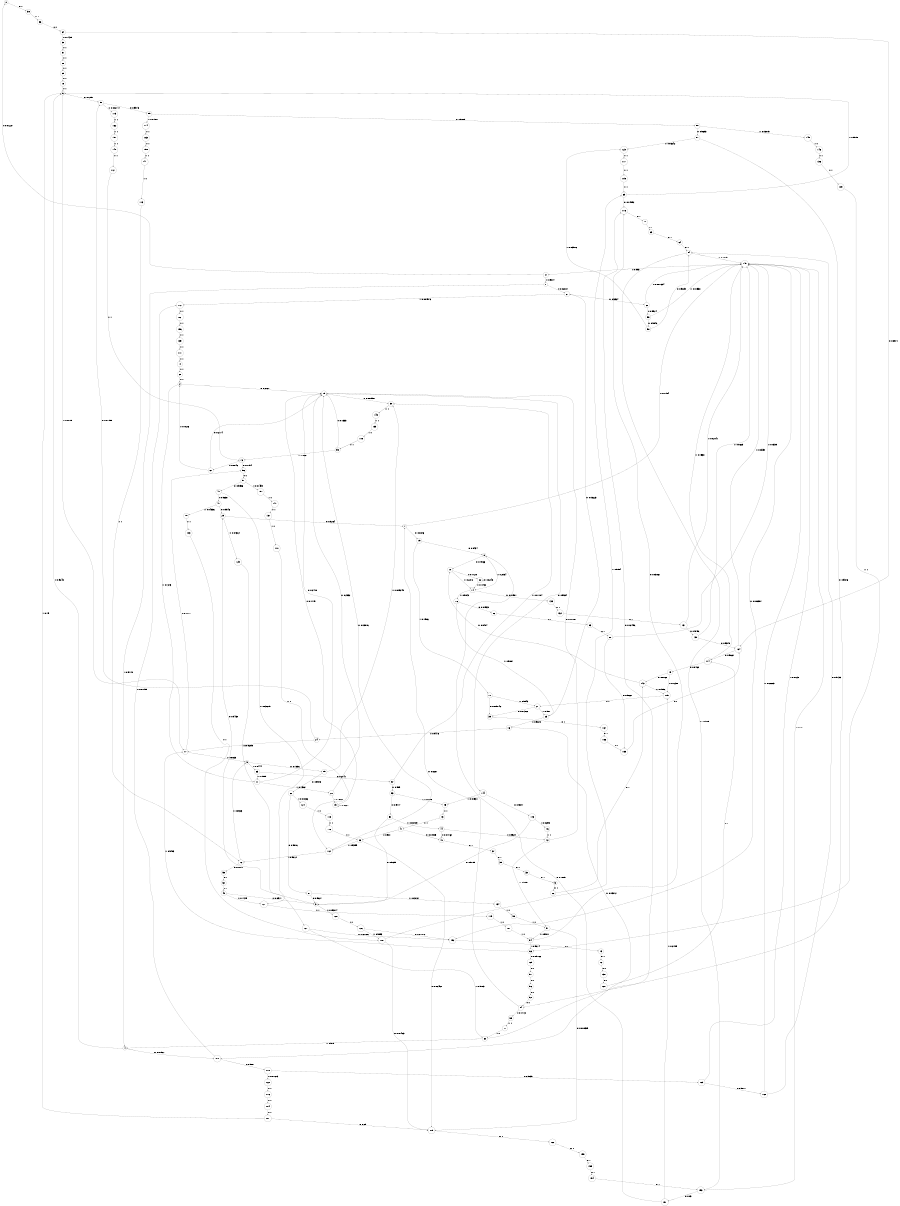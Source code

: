 digraph "ch2_random_source_L14" {
size = "6,8.5";
ratio = "fill";
node [shape = circle];
node [fontsize = 24];
edge [fontsize = 24];
0 -> 38 [label = "0: 1        "];
1 -> 61 [label = "0: 0.02807  "];
1 -> 4 [label = "1: 0.9719   "];
2 -> 79 [label = "0: 0.2727   "];
2 -> 11 [label = "1: 0.7273   "];
3 -> 29 [label = "0: 0.9469   "];
3 -> 128 [label = "1: 0.05314  "];
4 -> 171 [label = "0: 0.07567  "];
4 -> 6 [label = "1: 0.9243   "];
5 -> 26 [label = "0: 1        "];
6 -> 90 [label = "0: 0.1291   "];
6 -> 17 [label = "1: 0.8709   "];
7 -> 19 [label = "0: 0.8846   "];
7 -> 148 [label = "1: 0.1154   "];
8 -> 10 [label = "0: 0.7966   "];
8 -> 14 [label = "1: 0.2034   "];
9 -> 85 [label = "0: 0.1556   "];
9 -> 63 [label = "1: 0.8444   "];
10 -> 22 [label = "0: 0.7728   "];
10 -> 14 [label = "1: 0.2272   "];
11 -> 79 [label = "0: 0.2418   "];
11 -> 20 [label = "1: 0.7582   "];
12 -> 138 [label = "0: 1        "];
13 -> 12 [label = "0: 1        "];
14 -> 133 [label = "0: 0.01581  "];
14 -> 76 [label = "1: 0.9842   "];
15 -> 79 [label = "0: 0.1779   "];
15 -> 15 [label = "1: 0.8221   "];
16 -> 171 [label = "0: 0.05272  "];
16 -> 24 [label = "1: 0.9473   "];
17 -> 56 [label = "0: 0.1177   "];
17 -> 9 [label = "1: 0.8823   "];
18 -> 6 [label = "1: 1        "];
19 -> 8 [label = "0: 0.8434   "];
19 -> 71 [label = "1: 0.1566   "];
20 -> 79 [label = "0: 0.2332   "];
20 -> 15 [label = "1: 0.7668   "];
21 -> 39 [label = "0: 0.01302  "];
21 -> 23 [label = "1: 0.987    "];
22 -> 22 [label = "0: 0.8248   "];
22 -> 14 [label = "1: 0.1752   "];
23 -> 61 [label = "0: 0.03223  "];
23 -> 16 [label = "1: 0.9678   "];
24 -> 90 [label = "0: 0.07155  "];
24 -> 17 [label = "1: 0.9285   "];
25 -> 18 [label = "1: 1        "];
26 -> 142 [label = "0: 1        "];
27 -> 0 [label = "0: 0.01227  "];
27 -> 1 [label = "1: 0.9877   "];
28 -> 25 [label = "1: 1        "];
29 -> 7 [label = "0: 0.9264   "];
29 -> 129 [label = "1: 0.07364  "];
30 -> 145 [label = "1: 1        "];
31 -> 28 [label = "1: 1        "];
32 -> 31 [label = "1: 1        "];
33 -> 5 [label = "0: 1        "];
34 -> 164 [label = "0: 0.8571   "];
34 -> 32 [label = "1: 0.1429   "];
35 -> 33 [label = "0: 1        "];
36 -> 34 [label = "0: 1        "];
37 -> 35 [label = "0: 1        "];
38 -> 36 [label = "0: 1        "];
39 -> 167 [label = "0: 1        "];
40 -> 37 [label = "0: 1        "];
41 -> 40 [label = "0: 0.01905  "];
41 -> 93 [label = "1: 0.981    "];
42 -> 79 [label = "0: 0.01087  "];
42 -> 91 [label = "1: 0.9891   "];
43 -> 41 [label = "1: 1        "];
44 -> 40 [label = "0: 0.04762  "];
44 -> 42 [label = "1: 0.9524   "];
45 -> 43 [label = "1: 1        "];
46 -> 42 [label = "1: 1        "];
47 -> 29 [label = "0: 0.9546   "];
47 -> 78 [label = "1: 0.04536  "];
48 -> 47 [label = "0: 0.9638   "];
48 -> 121 [label = "1: 0.03619  "];
49 -> 3 [label = "0: 0.8571   "];
49 -> 121 [label = "1: 0.1429   "];
50 -> 3 [label = "0: 0.9659   "];
50 -> 44 [label = "1: 0.03409  "];
51 -> 48 [label = "0: 0.9856   "];
51 -> 150 [label = "1: 0.01439  "];
52 -> 49 [label = "0: 1        "];
53 -> 50 [label = "0: 0.9777   "];
53 -> 45 [label = "1: 0.02226  "];
54 -> 153 [label = "0: 0.8985   "];
54 -> 148 [label = "1: 0.1015   "];
55 -> 52 [label = "0: 1        "];
56 -> 51 [label = "0: 1        "];
57 -> 53 [label = "0: 0.989    "];
57 -> 30 [label = "1: 0.01104  "];
58 -> 54 [label = "0: 0.9609   "];
58 -> 123 [label = "1: 0.03906  "];
59 -> 58 [label = "0: 0.9846   "];
59 -> 148 [label = "1: 0.01538  "];
60 -> 59 [label = "0: 0.9924   "];
60 -> 148 [label = "1: 0.007634  "];
61 -> 60 [label = "0: 0.9924   "];
61 -> 172 [label = "1: 0.007576  "];
62 -> 176 [label = "0: 0.02496  "];
62 -> 4 [label = "1: 0.975    "];
63 -> 57 [label = "0: 0.2041   "];
63 -> 11 [label = "1: 0.7959   "];
64 -> 54 [label = "0: 1        "];
65 -> 176 [label = "0: 0.04852  "];
65 -> 6 [label = "1: 0.9515   "];
66 -> 125 [label = "0: 0.05166  "];
66 -> 17 [label = "1: 0.9483   "];
67 -> 79 [label = "0: 0.2174   "];
67 -> 2 [label = "1: 0.7826   "];
68 -> 2 [label = "1: 1        "];
69 -> 64 [label = "0: 1        "];
70 -> 69 [label = "0: 1        "];
71 -> 39 [label = "0: 0.005742  "];
71 -> 21 [label = "1: 0.9943   "];
72 -> 55 [label = "0: 0.1077   "];
72 -> 9 [label = "1: 0.8923   "];
73 -> 56 [label = "0: 0.1154   "];
73 -> 67 [label = "1: 0.8846   "];
74 -> 68 [label = "1: 1        "];
75 -> 142 [label = "0: 0.8762   "];
75 -> 115 [label = "1: 0.1238   "];
76 -> 86 [label = "0: 0.01933  "];
76 -> 23 [label = "1: 0.9807   "];
77 -> 62 [label = "1: 1        "];
78 -> 103 [label = "1: 1        "];
79 -> 144 [label = "0: 0.9924   "];
79 -> 30 [label = "1: 0.007597  "];
80 -> 165 [label = "0: 0.9661   "];
80 -> 148 [label = "1: 0.0339   "];
81 -> 3 [label = "0: 0.9627   "];
81 -> 134 [label = "1: 0.03727  "];
82 -> 81 [label = "0: 0.9816   "];
82 -> 124 [label = "1: 0.01836  "];
83 -> 80 [label = "0: 1        "];
84 -> 7 [label = "0: 0.8287   "];
84 -> 99 [label = "1: 0.1713   "];
85 -> 82 [label = "0: 0.9948   "];
85 -> 30 [label = "1: 0.005249  "];
86 -> 83 [label = "0: 1        "];
87 -> 84 [label = "0: 0.9376   "];
87 -> 123 [label = "1: 0.06242  "];
88 -> 87 [label = "0: 0.9693   "];
88 -> 149 [label = "1: 0.03075  "];
89 -> 88 [label = "0: 0.9809   "];
89 -> 174 [label = "1: 0.01907  "];
90 -> 89 [label = "0: 0.9973   "];
90 -> 173 [label = "1: 0.002717  "];
91 -> 175 [label = "0: 0.008929  "];
91 -> 94 [label = "1: 0.9911   "];
92 -> 84 [label = "0: 1        "];
93 -> 175 [label = "0: 0.06452  "];
93 -> 102 [label = "1: 0.9355   "];
94 -> 176 [label = "0: 0.03861  "];
94 -> 66 [label = "1: 0.9614   "];
95 -> 79 [label = "0: 0.1333   "];
95 -> 73 [label = "1: 0.8667   "];
96 -> 92 [label = "0: 1        "];
97 -> 96 [label = "0: 1        "];
98 -> 91 [label = "1: 1        "];
99 -> 77 [label = "1: 1        "];
100 -> 175 [label = "0: 0.01463  "];
100 -> 65 [label = "1: 0.9854   "];
101 -> 175 [label = "0: 0.25     "];
101 -> 6 [label = "1: 0.75     "];
102 -> 79 [label = "0: 0.03876  "];
102 -> 72 [label = "1: 0.9612   "];
103 -> 100 [label = "1: 1        "];
104 -> 101 [label = "1: 1        "];
105 -> 65 [label = "1: 1        "];
106 -> 93 [label = "1: 1        "];
107 -> 94 [label = "1: 1        "];
108 -> 95 [label = "1: 1        "];
109 -> 66 [label = "1: 1        "];
110 -> 102 [label = "1: 1        "];
111 -> 74 [label = "1: 1        "];
112 -> 73 [label = "1: 1        "];
113 -> 72 [label = "1: 1        "];
114 -> 75 [label = "0: 0.8462   "];
114 -> 148 [label = "1: 0.1538   "];
115 -> 21 [label = "1: 1        "];
116 -> 104 [label = "1: 1        "];
117 -> 105 [label = "1: 1        "];
118 -> 106 [label = "1: 1        "];
119 -> 107 [label = "1: 1        "];
120 -> 114 [label = "0: 1        "];
121 -> 119 [label = "1: 1        "];
122 -> 116 [label = "1: 1        "];
123 -> 117 [label = "1: 1        "];
124 -> 118 [label = "1: 1        "];
125 -> 97 [label = "0: 1        "];
126 -> 152 [label = "0: 0.01072  "];
126 -> 100 [label = "1: 0.9893   "];
127 -> 152 [label = "0: 0.02166  "];
127 -> 62 [label = "1: 0.9783   "];
128 -> 126 [label = "1: 1        "];
129 -> 127 [label = "1: 1        "];
130 -> 164 [label = "0: 0.9375   "];
130 -> 148 [label = "1: 0.0625   "];
131 -> 130 [label = "0: 0.9796   "];
131 -> 148 [label = "1: 0.02041  "];
132 -> 131 [label = "0: 1        "];
133 -> 132 [label = "0: 1        "];
134 -> 98 [label = "1: 1        "];
135 -> 108 [label = "1: 1        "];
136 -> 109 [label = "1: 1        "];
137 -> 110 [label = "1: 1        "];
138 -> 120 [label = "0: 1        "];
139 -> 111 [label = "1: 1        "];
140 -> 112 [label = "1: 1        "];
141 -> 113 [label = "1: 1        "];
142 -> 10 [label = "0: 0.8404   "];
142 -> 115 [label = "1: 0.1596   "];
143 -> 3 [label = "0: 0.9705   "];
143 -> 46 [label = "1: 0.0295   "];
144 -> 143 [label = "0: 0.9847   "];
144 -> 45 [label = "1: 0.01531  "];
145 -> 135 [label = "1: 1        "];
146 -> 136 [label = "1: 1        "];
147 -> 137 [label = "1: 1        "];
148 -> 152 [label = "0: 0.006987  "];
148 -> 27 [label = "1: 0.993    "];
149 -> 146 [label = "1: 1        "];
150 -> 147 [label = "1: 1        "];
151 -> 8 [label = "0: 0.7805   "];
151 -> 115 [label = "1: 0.2195   "];
152 -> 13 [label = "0: 1        "];
153 -> 151 [label = "0: 0.83     "];
153 -> 148 [label = "1: 0.17     "];
154 -> 153 [label = "0: 1        "];
155 -> 154 [label = "0: 1        "];
156 -> 139 [label = "1: 1        "];
157 -> 140 [label = "1: 1        "];
158 -> 141 [label = "1: 1        "];
159 -> 155 [label = "0: 1        "];
160 -> 159 [label = "0: 1        "];
161 -> 156 [label = "1: 1        "];
162 -> 157 [label = "1: 1        "];
163 -> 158 [label = "1: 1        "];
164 -> 114 [label = "0: 0.9661   "];
164 -> 148 [label = "1: 0.0339   "];
165 -> 164 [label = "0: 1        "];
166 -> 165 [label = "0: 1        "];
167 -> 166 [label = "0: 1        "];
168 -> 54 [label = "0: 0.9733   "];
168 -> 148 [label = "1: 0.02669  "];
169 -> 168 [label = "0: 0.9877   "];
169 -> 148 [label = "1: 0.0123   "];
170 -> 169 [label = "0: 0.9839   "];
170 -> 122 [label = "1: 0.01613  "];
171 -> 170 [label = "0: 0.988    "];
171 -> 172 [label = "1: 0.01195  "];
172 -> 161 [label = "1: 1        "];
173 -> 162 [label = "1: 1        "];
174 -> 163 [label = "1: 1        "];
175 -> 160 [label = "0: 1        "];
176 -> 70 [label = "0: 1        "];
}